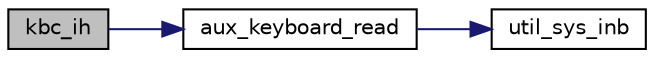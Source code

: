 digraph "kbc_ih"
{
 // LATEX_PDF_SIZE
  edge [fontname="Helvetica",fontsize="10",labelfontname="Helvetica",labelfontsize="10"];
  node [fontname="Helvetica",fontsize="10",shape=record];
  rankdir="LR";
  Node1 [label="kbc_ih",height=0.2,width=0.4,color="black", fillcolor="grey75", style="filled", fontcolor="black",tooltip="Keyboard interrupt handler."];
  Node1 -> Node2 [color="midnightblue",fontsize="10",style="solid",fontname="Helvetica"];
  Node2 [label="aux_keyboard_read",height=0.2,width=0.4,color="black", fillcolor="white", style="filled",URL="$keyboard_8c.html#a8dbcd66b0e7cbac6b890b2b993102f38",tooltip="Reads a byte from a specified port."];
  Node2 -> Node3 [color="midnightblue",fontsize="10",style="solid",fontname="Helvetica"];
  Node3 [label="util_sys_inb",height=0.2,width=0.4,color="black", fillcolor="white", style="filled",URL="$utils_8c.html#a79a031a8611f5b2d6afa4158e92b0fb4",tooltip=" "];
}
